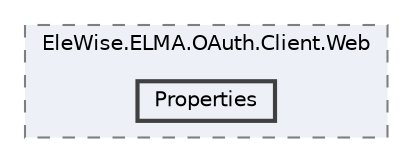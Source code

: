 digraph "Web/Modules/EleWise.ELMA.OAuth.Client.Web/Properties"
{
 // LATEX_PDF_SIZE
  bgcolor="transparent";
  edge [fontname=Helvetica,fontsize=10,labelfontname=Helvetica,labelfontsize=10];
  node [fontname=Helvetica,fontsize=10,shape=box,height=0.2,width=0.4];
  compound=true
  subgraph clusterdir_a068d0d826152de48e8a6d00872b877b {
    graph [ bgcolor="#edf0f7", pencolor="grey50", label="EleWise.ELMA.OAuth.Client.Web", fontname=Helvetica,fontsize=10 style="filled,dashed", URL="dir_a068d0d826152de48e8a6d00872b877b.html",tooltip=""]
  dir_08a3157c0aecd34888641b5774e957bb [label="Properties", fillcolor="#edf0f7", color="grey25", style="filled,bold", URL="dir_08a3157c0aecd34888641b5774e957bb.html",tooltip=""];
  }
}
